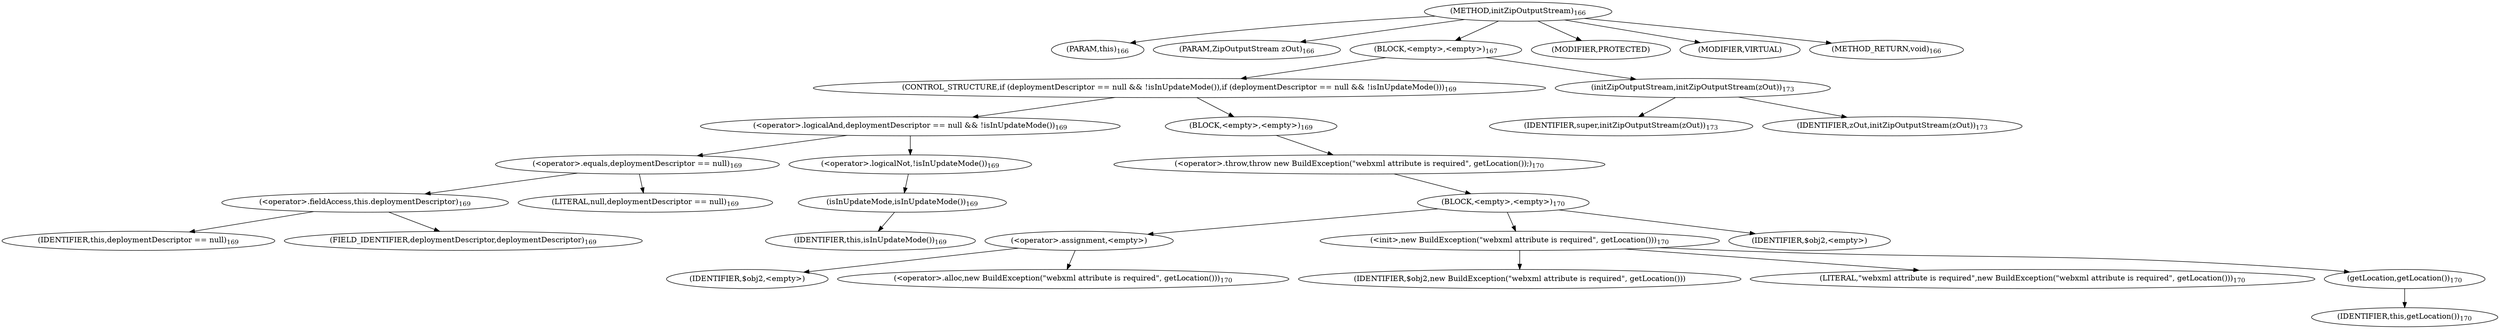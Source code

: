 digraph "initZipOutputStream" {  
"139" [label = <(METHOD,initZipOutputStream)<SUB>166</SUB>> ]
"10" [label = <(PARAM,this)<SUB>166</SUB>> ]
"140" [label = <(PARAM,ZipOutputStream zOut)<SUB>166</SUB>> ]
"141" [label = <(BLOCK,&lt;empty&gt;,&lt;empty&gt;)<SUB>167</SUB>> ]
"142" [label = <(CONTROL_STRUCTURE,if (deploymentDescriptor == null &amp;&amp; !isInUpdateMode()),if (deploymentDescriptor == null &amp;&amp; !isInUpdateMode()))<SUB>169</SUB>> ]
"143" [label = <(&lt;operator&gt;.logicalAnd,deploymentDescriptor == null &amp;&amp; !isInUpdateMode())<SUB>169</SUB>> ]
"144" [label = <(&lt;operator&gt;.equals,deploymentDescriptor == null)<SUB>169</SUB>> ]
"145" [label = <(&lt;operator&gt;.fieldAccess,this.deploymentDescriptor)<SUB>169</SUB>> ]
"146" [label = <(IDENTIFIER,this,deploymentDescriptor == null)<SUB>169</SUB>> ]
"147" [label = <(FIELD_IDENTIFIER,deploymentDescriptor,deploymentDescriptor)<SUB>169</SUB>> ]
"148" [label = <(LITERAL,null,deploymentDescriptor == null)<SUB>169</SUB>> ]
"149" [label = <(&lt;operator&gt;.logicalNot,!isInUpdateMode())<SUB>169</SUB>> ]
"150" [label = <(isInUpdateMode,isInUpdateMode())<SUB>169</SUB>> ]
"9" [label = <(IDENTIFIER,this,isInUpdateMode())<SUB>169</SUB>> ]
"151" [label = <(BLOCK,&lt;empty&gt;,&lt;empty&gt;)<SUB>169</SUB>> ]
"152" [label = <(&lt;operator&gt;.throw,throw new BuildException(&quot;webxml attribute is required&quot;, getLocation());)<SUB>170</SUB>> ]
"153" [label = <(BLOCK,&lt;empty&gt;,&lt;empty&gt;)<SUB>170</SUB>> ]
"154" [label = <(&lt;operator&gt;.assignment,&lt;empty&gt;)> ]
"155" [label = <(IDENTIFIER,$obj2,&lt;empty&gt;)> ]
"156" [label = <(&lt;operator&gt;.alloc,new BuildException(&quot;webxml attribute is required&quot;, getLocation()))<SUB>170</SUB>> ]
"157" [label = <(&lt;init&gt;,new BuildException(&quot;webxml attribute is required&quot;, getLocation()))<SUB>170</SUB>> ]
"158" [label = <(IDENTIFIER,$obj2,new BuildException(&quot;webxml attribute is required&quot;, getLocation()))> ]
"159" [label = <(LITERAL,&quot;webxml attribute is required&quot;,new BuildException(&quot;webxml attribute is required&quot;, getLocation()))<SUB>170</SUB>> ]
"160" [label = <(getLocation,getLocation())<SUB>170</SUB>> ]
"11" [label = <(IDENTIFIER,this,getLocation())<SUB>170</SUB>> ]
"161" [label = <(IDENTIFIER,$obj2,&lt;empty&gt;)> ]
"162" [label = <(initZipOutputStream,initZipOutputStream(zOut))<SUB>173</SUB>> ]
"163" [label = <(IDENTIFIER,super,initZipOutputStream(zOut))<SUB>173</SUB>> ]
"164" [label = <(IDENTIFIER,zOut,initZipOutputStream(zOut))<SUB>173</SUB>> ]
"165" [label = <(MODIFIER,PROTECTED)> ]
"166" [label = <(MODIFIER,VIRTUAL)> ]
"167" [label = <(METHOD_RETURN,void)<SUB>166</SUB>> ]
  "139" -> "10" 
  "139" -> "140" 
  "139" -> "141" 
  "139" -> "165" 
  "139" -> "166" 
  "139" -> "167" 
  "141" -> "142" 
  "141" -> "162" 
  "142" -> "143" 
  "142" -> "151" 
  "143" -> "144" 
  "143" -> "149" 
  "144" -> "145" 
  "144" -> "148" 
  "145" -> "146" 
  "145" -> "147" 
  "149" -> "150" 
  "150" -> "9" 
  "151" -> "152" 
  "152" -> "153" 
  "153" -> "154" 
  "153" -> "157" 
  "153" -> "161" 
  "154" -> "155" 
  "154" -> "156" 
  "157" -> "158" 
  "157" -> "159" 
  "157" -> "160" 
  "160" -> "11" 
  "162" -> "163" 
  "162" -> "164" 
}
